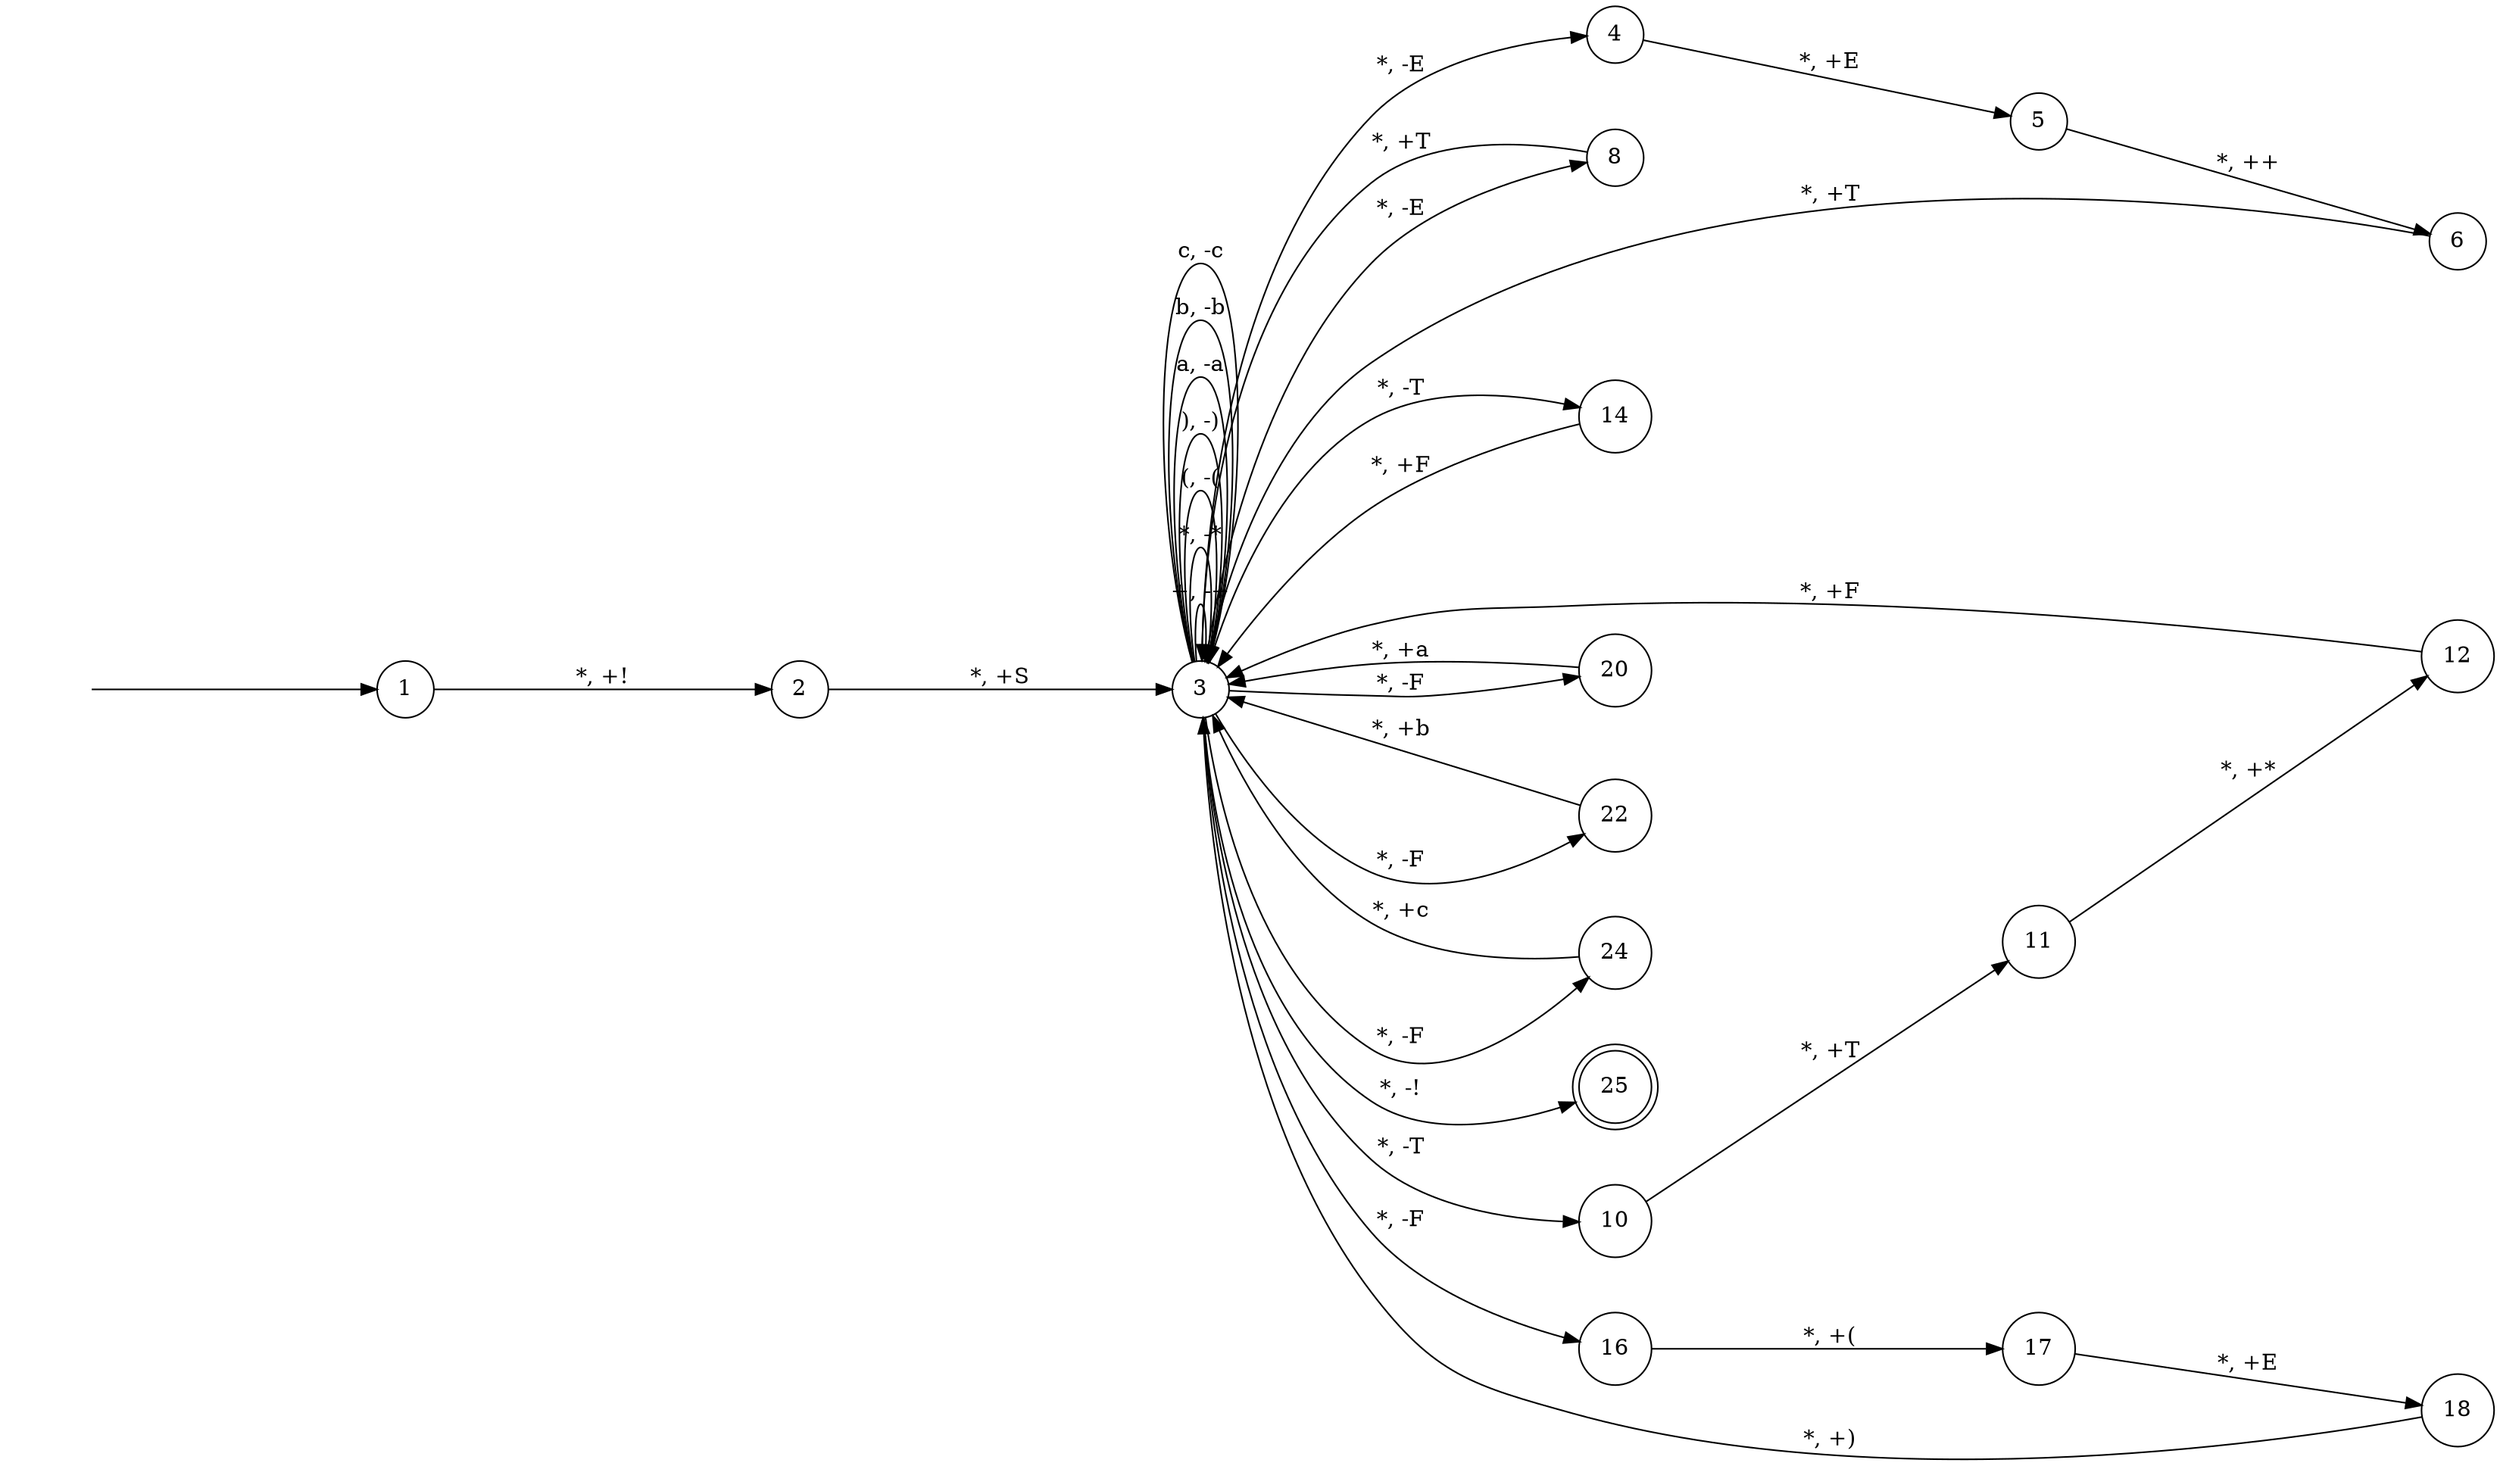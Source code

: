 // The Push-down Automata
digraph "pda-graph" {
	graph [nodesep=0.5 overlap=scale rankdir=LR ranksep=2.5 splines=true]
	node [shape=circle]
	hidden [label="" shape=plaintext]
	hidden -> 1
	node [shape=circle]
	1
	node [shape=circle]
	2
	node [shape=circle]
	3
	node [shape=circle]
	4
	node [shape=circle]
	5
	node [shape=circle]
	6
	node [shape=circle]
	8
	node [shape=circle]
	10
	node [shape=circle]
	11
	node [shape=circle]
	12
	node [shape=circle]
	14
	node [shape=circle]
	16
	node [shape=circle]
	17
	node [shape=circle]
	18
	node [shape=circle]
	20
	node [shape=circle]
	22
	node [shape=circle]
	24
	node [shape=doublecircle]
	25
	1 -> 2 [label="*, +!"]
	2 -> 3 [label="*, +S"]
	3 -> 3 [label="+, -+"]
	3 -> 3 [label="*, -*"]
	3 -> 3 [label="(, -("]
	3 -> 3 [label="), -)"]
	3 -> 3 [label="a, -a"]
	3 -> 3 [label="b, -b"]
	3 -> 3 [label="c, -c"]
	3 -> 4 [label="*, -E"]
	4 -> 5 [label="*, +E"]
	5 -> 6 [label="*, ++"]
	6 -> 3 [label="*, +T"]
	3 -> 8 [label="*, -E"]
	8 -> 3 [label="*, +T"]
	3 -> 10 [label="*, -T"]
	10 -> 11 [label="*, +T"]
	11 -> 12 [label="*, +*"]
	12 -> 3 [label="*, +F"]
	3 -> 14 [label="*, -T"]
	14 -> 3 [label="*, +F"]
	3 -> 16 [label="*, -F"]
	16 -> 17 [label="*, +("]
	17 -> 18 [label="*, +E"]
	18 -> 3 [label="*, +)"]
	3 -> 20 [label="*, -F"]
	20 -> 3 [label="*, +a"]
	3 -> 22 [label="*, -F"]
	22 -> 3 [label="*, +b"]
	3 -> 24 [label="*, -F"]
	24 -> 3 [label="*, +c"]
	3 -> 25 [label="*, -!"]
}
